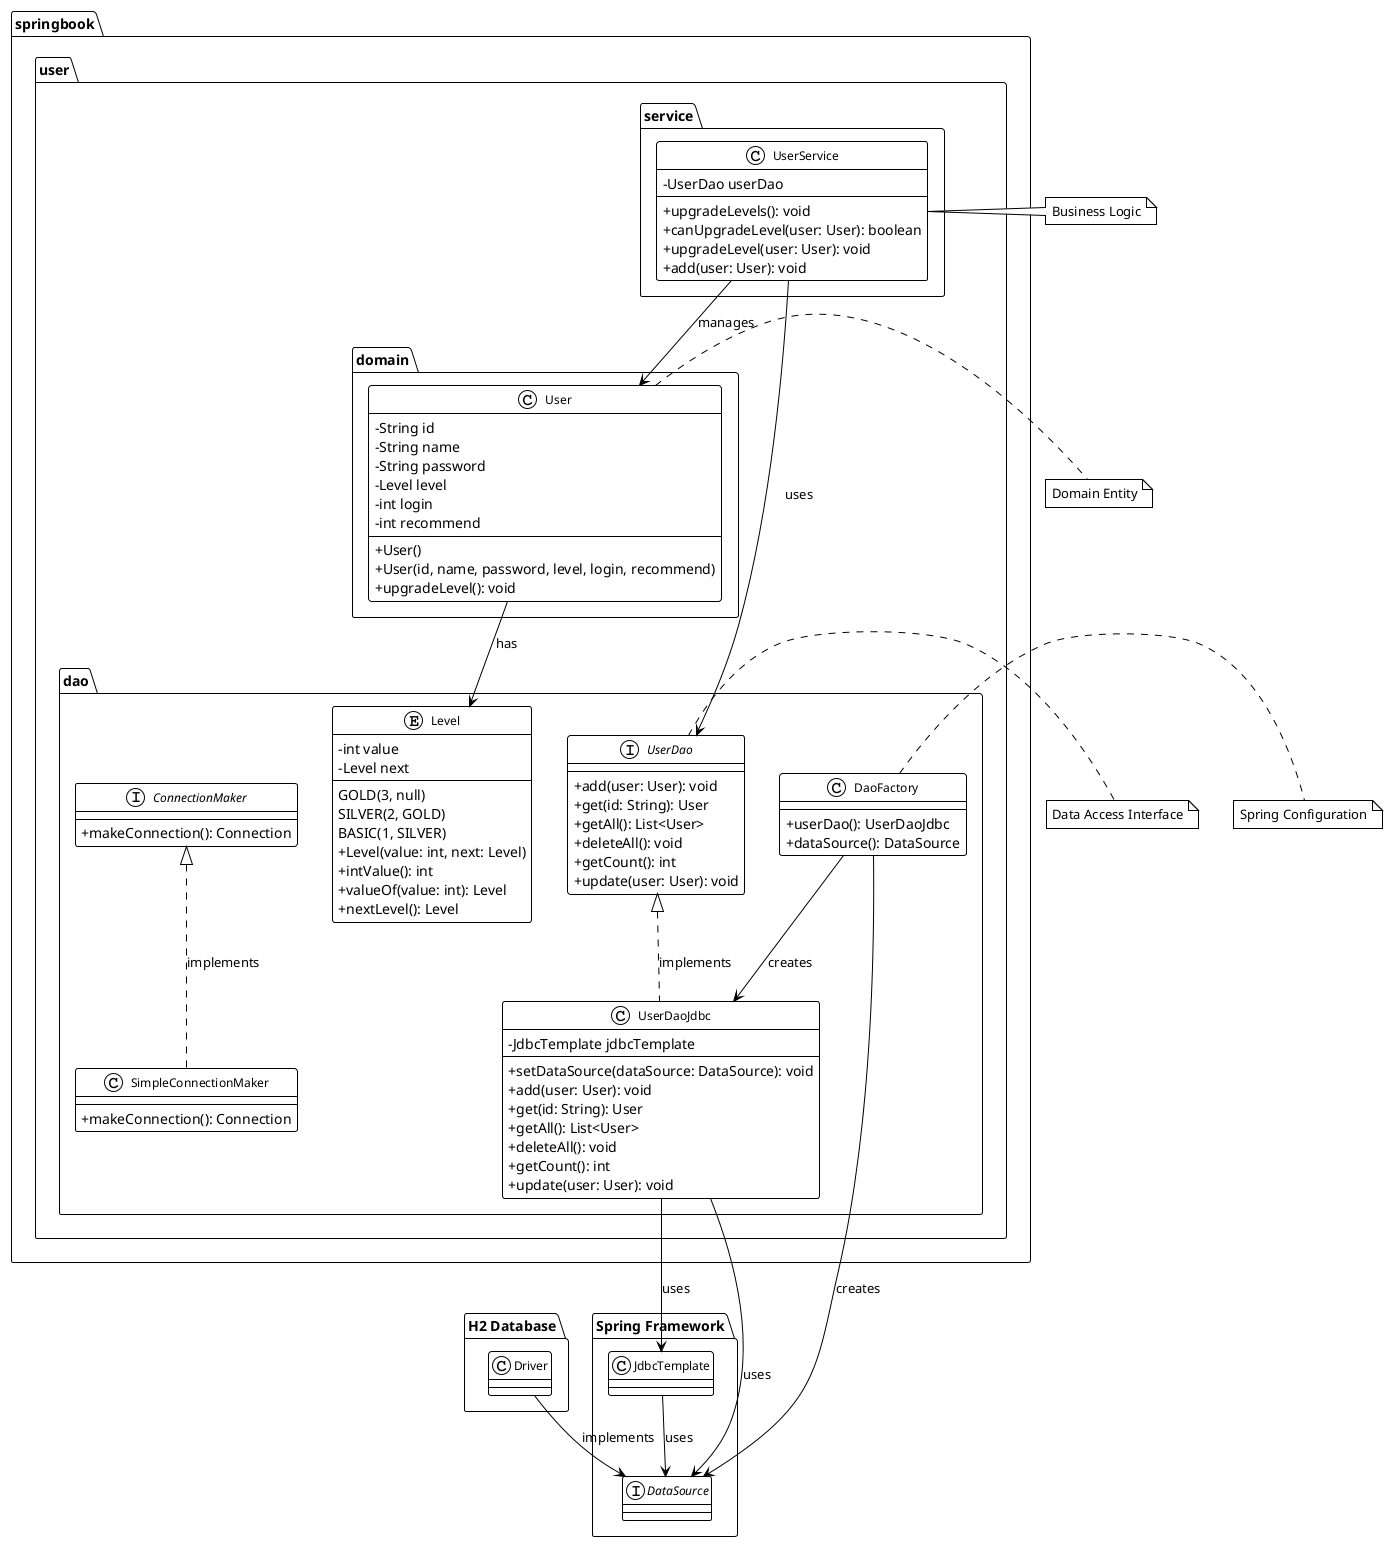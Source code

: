 @startuml tbspring-project-uml

!theme plain
skinparam classAttributeIconSize 0
skinparam classFontSize 12
skinparam classFontName Arial

' Domain Layer
package "springbook.user.domain" {
    class User {
        -String id
        -String name
        -String password
        -Level level
        -int login
        -int recommend
        +User()
        +User(id, name, password, level, login, recommend)
        +upgradeLevel(): void
    }
}

' DAO Layer
package "springbook.user.dao" {
    enum Level {
        GOLD(3, null)
        SILVER(2, GOLD)
        BASIC(1, SILVER)
        -int value
        -Level next
        +Level(value: int, next: Level)
        +intValue(): int
        +valueOf(value: int): Level
        +nextLevel(): Level
    }

    interface UserDao {
        +add(user: User): void
        +get(id: String): User
        +getAll(): List<User>
        +deleteAll(): void
        +getCount(): int
        +update(user: User): void
    }

    class UserDaoJdbc {
        -JdbcTemplate jdbcTemplate
        +setDataSource(dataSource: DataSource): void
        +add(user: User): void
        +get(id: String): User
        +getAll(): List<User>
        +deleteAll(): void
        +getCount(): int
        +update(user: User): void
    }

    interface ConnectionMaker {
        +makeConnection(): Connection
    }

    class SimpleConnectionMaker {
        +makeConnection(): Connection
    }

    class DaoFactory {
        +userDao(): UserDaoJdbc
        +dataSource(): DataSource
    }
}

' Service Layer
package "springbook.user.service" {
    class UserService {
        -UserDao userDao
        +upgradeLevels(): void
        +canUpgradeLevel(user: User): boolean
        +upgradeLevel(user: User): void
        +add(user: User): void
    }
}

' External Dependencies
package "Spring Framework" {
    class JdbcTemplate
    interface DataSource
}

package "H2 Database" {
    class Driver
}

' Relationships
UserDao <|.. UserDaoJdbc : implements
ConnectionMaker <|.. SimpleConnectionMaker : implements

UserService --> UserDao : uses
UserDaoJdbc --> JdbcTemplate : uses
UserDaoJdbc --> DataSource : uses
DaoFactory --> UserDaoJdbc : creates
DaoFactory --> DataSource : creates

User --> Level : has
UserService --> User : manages

JdbcTemplate --> DataSource : uses
Driver --> DataSource : implements

' Notes
note right of User : Domain Entity
note right of UserDao : Data Access Interface
note right of UserService : Business Logic
note right of DaoFactory : Spring Configuration

@enduml 
